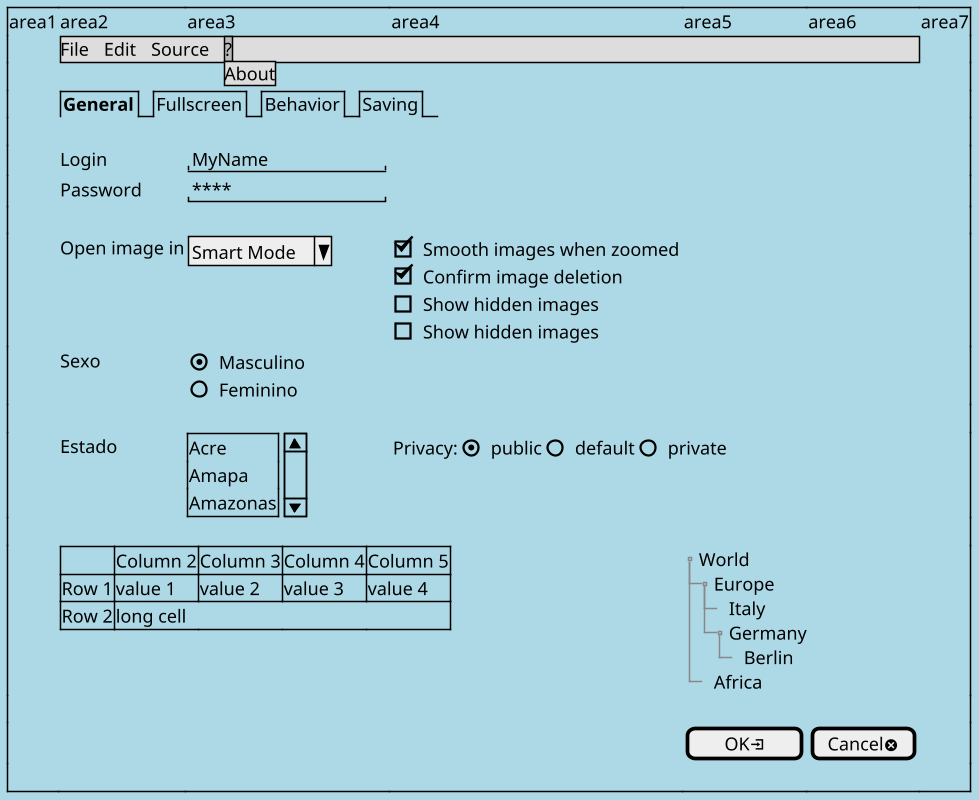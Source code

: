 @startsalt
skinparam BackgroundColor lightblue
scale 1.5
{+
    |area1|area2|area3|area4|area5|area6|area7
    |.|{* File | Edit | Source | ?
    '  File | New | Open File | - | Close | Close All | - | Exit
      ? | About}|*|*|*|*
    |.
    |.|{/ <b>General | Fullscreen | Behavior | Saving }|*|*|*|*
    |.
    |.|Login    |"MyName          "|.
    |.|Password |"****            "|.
    |.
    |.|Open image in|{| ^Smart Mode^ }{
                                        [X] Smooth images when zoomed
                                        [X] Confirm image deletion
                                        [ ] Show hidden images
                                        [ ] Show hidden images
                                      }
    |.|Sexo|{(X) Masculino
             () Feminino}
    |.
    |.|Estado|{SI 
                Acre
                Amapa
                Amazonas
              }|{Privacy: | (X) public | () default | () private} |*|*
    |.
    |.|{#
        .     | Column 2  | Column 3 | Column 4 | Column 5
        Row 1 | value 1   | value 2  | value 3  | value 4
        Row 2 | long cell | *        | *        | *
       }|*|*|{T
              + World
              ++ Europe
              +++ Italy
              +++ Germany
              ++++ Berlin
              ++ Africa
             }|*
    |.
    |.|.|.|.|[  OK<&account-login>   ]|[Cancel<&circle-x>]
    |.
}
@endsalt
